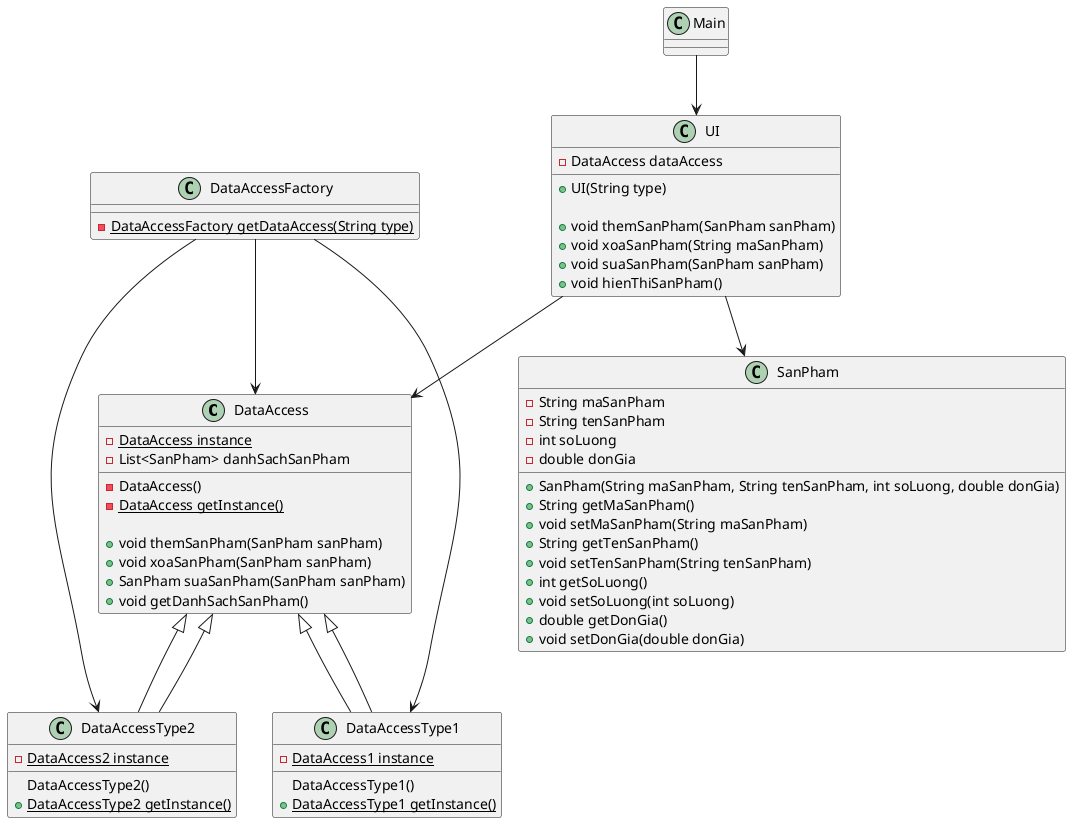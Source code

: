 @startuml
'https://plantuml.com/sequence-diagram

class DataAccess {
    - {static} DataAccess instance
    - List<SanPham> danhSachSanPham

    - DataAccess()
    - {static} DataAccess getInstance()

    + void themSanPham(SanPham sanPham)
    + void xoaSanPham(SanPham sanPham)
    + SanPham suaSanPham(SanPham sanPham)
    + void getDanhSachSanPham()
}

class SanPham {
    - String maSanPham
    - String tenSanPham
    - int soLuong
    - double donGia
    + SanPham(String maSanPham, String tenSanPham, int soLuong, double donGia)
    + String getMaSanPham()
    + void setMaSanPham(String maSanPham)
    + String getTenSanPham()
    + void setTenSanPham(String tenSanPham)
    + int getSoLuong()
    + void setSoLuong(int soLuong)
    + double getDonGia()
    + void setDonGia(double donGia)
}

class UI {
    - DataAccess dataAccess

    + UI(String type)

    + void themSanPham(SanPham sanPham)
    + void xoaSanPham(String maSanPham)
    + void suaSanPham(SanPham sanPham)
    + void hienThiSanPham()
}

class DataAccessType1 extends DataAccess {
    - {static} DataAccess1 instance
    DataAccessType1()
    + {static} DataAccessType1 getInstance()
}

class DataAccessType2 extends DataAccess {
    - {static} DataAccess2 instance
    DataAccessType2()
    + {static} DataAccessType2 getInstance()
}

class DataAccessFactory {
    - {static} DataAccessFactory getDataAccess(String type)
}

class Main {}

DataAccessType1 --|> DataAccess
DataAccessType2 --|> DataAccess

DataAccessFactory --> DataAccess
DataAccessFactory --> DataAccessType1
DataAccessFactory --> DataAccessType2

UI --> DataAccess
UI --> SanPham
Main --> UI

@enduml